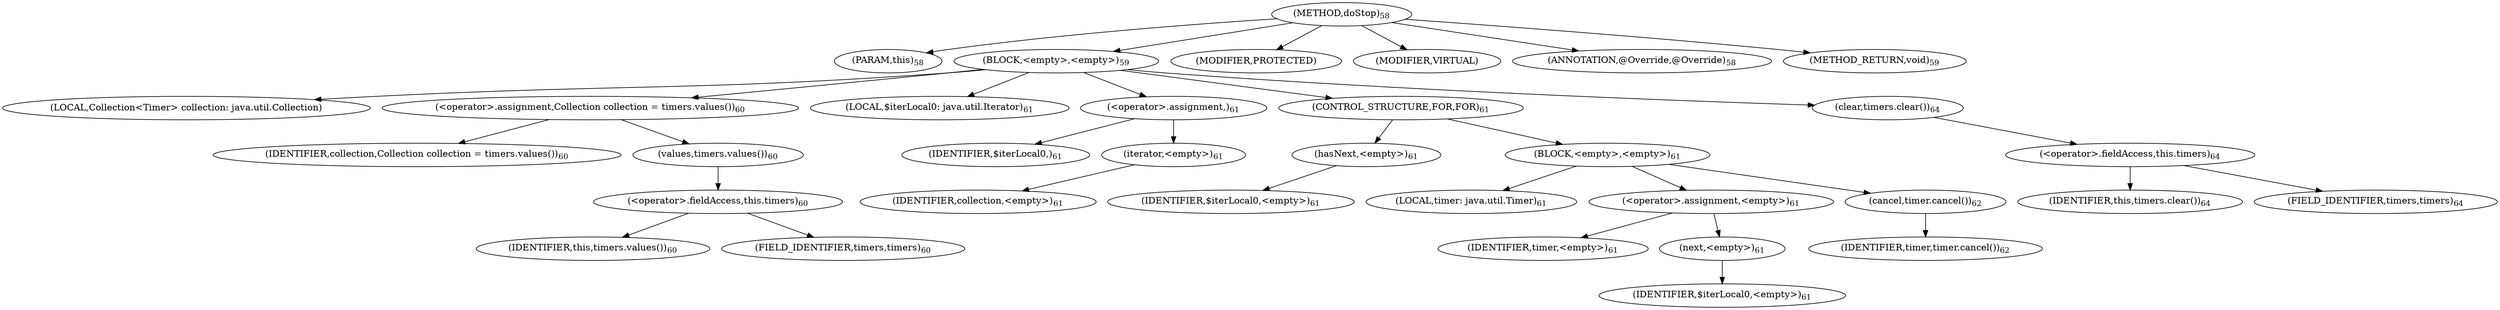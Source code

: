 digraph "doStop" {  
"88" [label = <(METHOD,doStop)<SUB>58</SUB>> ]
"89" [label = <(PARAM,this)<SUB>58</SUB>> ]
"90" [label = <(BLOCK,&lt;empty&gt;,&lt;empty&gt;)<SUB>59</SUB>> ]
"91" [label = <(LOCAL,Collection&lt;Timer&gt; collection: java.util.Collection)> ]
"92" [label = <(&lt;operator&gt;.assignment,Collection collection = timers.values())<SUB>60</SUB>> ]
"93" [label = <(IDENTIFIER,collection,Collection collection = timers.values())<SUB>60</SUB>> ]
"94" [label = <(values,timers.values())<SUB>60</SUB>> ]
"95" [label = <(&lt;operator&gt;.fieldAccess,this.timers)<SUB>60</SUB>> ]
"96" [label = <(IDENTIFIER,this,timers.values())<SUB>60</SUB>> ]
"97" [label = <(FIELD_IDENTIFIER,timers,timers)<SUB>60</SUB>> ]
"98" [label = <(LOCAL,$iterLocal0: java.util.Iterator)<SUB>61</SUB>> ]
"99" [label = <(&lt;operator&gt;.assignment,)<SUB>61</SUB>> ]
"100" [label = <(IDENTIFIER,$iterLocal0,)<SUB>61</SUB>> ]
"101" [label = <(iterator,&lt;empty&gt;)<SUB>61</SUB>> ]
"102" [label = <(IDENTIFIER,collection,&lt;empty&gt;)<SUB>61</SUB>> ]
"103" [label = <(CONTROL_STRUCTURE,FOR,FOR)<SUB>61</SUB>> ]
"104" [label = <(hasNext,&lt;empty&gt;)<SUB>61</SUB>> ]
"105" [label = <(IDENTIFIER,$iterLocal0,&lt;empty&gt;)<SUB>61</SUB>> ]
"106" [label = <(BLOCK,&lt;empty&gt;,&lt;empty&gt;)<SUB>61</SUB>> ]
"107" [label = <(LOCAL,timer: java.util.Timer)<SUB>61</SUB>> ]
"108" [label = <(&lt;operator&gt;.assignment,&lt;empty&gt;)<SUB>61</SUB>> ]
"109" [label = <(IDENTIFIER,timer,&lt;empty&gt;)<SUB>61</SUB>> ]
"110" [label = <(next,&lt;empty&gt;)<SUB>61</SUB>> ]
"111" [label = <(IDENTIFIER,$iterLocal0,&lt;empty&gt;)<SUB>61</SUB>> ]
"112" [label = <(cancel,timer.cancel())<SUB>62</SUB>> ]
"113" [label = <(IDENTIFIER,timer,timer.cancel())<SUB>62</SUB>> ]
"114" [label = <(clear,timers.clear())<SUB>64</SUB>> ]
"115" [label = <(&lt;operator&gt;.fieldAccess,this.timers)<SUB>64</SUB>> ]
"116" [label = <(IDENTIFIER,this,timers.clear())<SUB>64</SUB>> ]
"117" [label = <(FIELD_IDENTIFIER,timers,timers)<SUB>64</SUB>> ]
"118" [label = <(MODIFIER,PROTECTED)> ]
"119" [label = <(MODIFIER,VIRTUAL)> ]
"120" [label = <(ANNOTATION,@Override,@Override)<SUB>58</SUB>> ]
"121" [label = <(METHOD_RETURN,void)<SUB>59</SUB>> ]
  "88" -> "89" 
  "88" -> "90" 
  "88" -> "118" 
  "88" -> "119" 
  "88" -> "120" 
  "88" -> "121" 
  "90" -> "91" 
  "90" -> "92" 
  "90" -> "98" 
  "90" -> "99" 
  "90" -> "103" 
  "90" -> "114" 
  "92" -> "93" 
  "92" -> "94" 
  "94" -> "95" 
  "95" -> "96" 
  "95" -> "97" 
  "99" -> "100" 
  "99" -> "101" 
  "101" -> "102" 
  "103" -> "104" 
  "103" -> "106" 
  "104" -> "105" 
  "106" -> "107" 
  "106" -> "108" 
  "106" -> "112" 
  "108" -> "109" 
  "108" -> "110" 
  "110" -> "111" 
  "112" -> "113" 
  "114" -> "115" 
  "115" -> "116" 
  "115" -> "117" 
}
